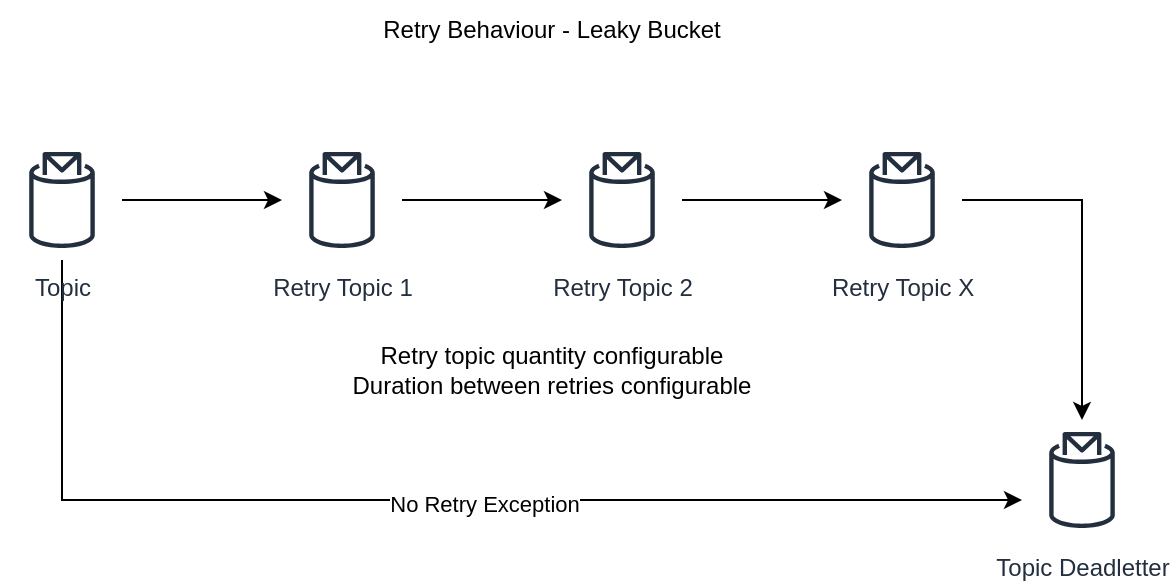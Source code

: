 <mxfile version="20.0.3" type="device"><diagram id="w5ycCyNKre0eTZLIZ40T" name="Page-1"><mxGraphModel dx="1718" dy="928" grid="1" gridSize="10" guides="1" tooltips="1" connect="1" arrows="1" fold="1" page="1" pageScale="1" pageWidth="827" pageHeight="1169" math="0" shadow="0"><root><mxCell id="0"/><mxCell id="1" parent="0"/><mxCell id="i029KBHg5zoxjqm4NXlR-5" value="" style="edgeStyle=orthogonalEdgeStyle;rounded=0;orthogonalLoop=1;jettySize=auto;html=1;" edge="1" parent="1" source="i029KBHg5zoxjqm4NXlR-1" target="i029KBHg5zoxjqm4NXlR-4"><mxGeometry relative="1" as="geometry"/></mxCell><mxCell id="i029KBHg5zoxjqm4NXlR-12" style="edgeStyle=orthogonalEdgeStyle;rounded=0;orthogonalLoop=1;jettySize=auto;html=1;" edge="1" parent="1" source="i029KBHg5zoxjqm4NXlR-1" target="i029KBHg5zoxjqm4NXlR-10"><mxGeometry relative="1" as="geometry"><mxPoint x="610" y="300" as="targetPoint"/><Array as="points"><mxPoint x="140" y="300"/></Array></mxGeometry></mxCell><mxCell id="i029KBHg5zoxjqm4NXlR-13" value="No Retry Exception" style="edgeLabel;html=1;align=center;verticalAlign=middle;resizable=0;points=[];" vertex="1" connectable="0" parent="i029KBHg5zoxjqm4NXlR-12"><mxGeometry x="-0.218" y="-2" relative="1" as="geometry"><mxPoint x="96" as="offset"/></mxGeometry></mxCell><mxCell id="i029KBHg5zoxjqm4NXlR-1" value="Topic" style="sketch=0;outlineConnect=0;fontColor=#232F3E;gradientColor=none;strokeColor=#232F3E;fillColor=#ffffff;dashed=0;verticalLabelPosition=bottom;verticalAlign=top;align=center;html=1;fontSize=12;fontStyle=0;aspect=fixed;shape=mxgraph.aws4.resourceIcon;resIcon=mxgraph.aws4.topic_2;" vertex="1" parent="1"><mxGeometry x="110" y="120" width="60" height="60" as="geometry"/></mxCell><mxCell id="i029KBHg5zoxjqm4NXlR-7" value="" style="edgeStyle=orthogonalEdgeStyle;rounded=0;orthogonalLoop=1;jettySize=auto;html=1;" edge="1" parent="1" source="i029KBHg5zoxjqm4NXlR-4" target="i029KBHg5zoxjqm4NXlR-6"><mxGeometry relative="1" as="geometry"/></mxCell><mxCell id="i029KBHg5zoxjqm4NXlR-4" value="Retry Topic 1" style="sketch=0;outlineConnect=0;fontColor=#232F3E;gradientColor=none;strokeColor=#232F3E;fillColor=#ffffff;dashed=0;verticalLabelPosition=bottom;verticalAlign=top;align=center;html=1;fontSize=12;fontStyle=0;aspect=fixed;shape=mxgraph.aws4.resourceIcon;resIcon=mxgraph.aws4.topic_2;" vertex="1" parent="1"><mxGeometry x="250" y="120" width="60" height="60" as="geometry"/></mxCell><mxCell id="i029KBHg5zoxjqm4NXlR-9" value="" style="edgeStyle=orthogonalEdgeStyle;rounded=0;orthogonalLoop=1;jettySize=auto;html=1;" edge="1" parent="1" source="i029KBHg5zoxjqm4NXlR-6" target="i029KBHg5zoxjqm4NXlR-8"><mxGeometry relative="1" as="geometry"/></mxCell><mxCell id="i029KBHg5zoxjqm4NXlR-6" value="Retry Topic 2" style="sketch=0;outlineConnect=0;fontColor=#232F3E;gradientColor=none;strokeColor=#232F3E;fillColor=#ffffff;dashed=0;verticalLabelPosition=bottom;verticalAlign=top;align=center;html=1;fontSize=12;fontStyle=0;aspect=fixed;shape=mxgraph.aws4.resourceIcon;resIcon=mxgraph.aws4.topic_2;" vertex="1" parent="1"><mxGeometry x="390" y="120" width="60" height="60" as="geometry"/></mxCell><mxCell id="i029KBHg5zoxjqm4NXlR-11" value="" style="edgeStyle=orthogonalEdgeStyle;rounded=0;orthogonalLoop=1;jettySize=auto;html=1;" edge="1" parent="1" source="i029KBHg5zoxjqm4NXlR-8" target="i029KBHg5zoxjqm4NXlR-10"><mxGeometry relative="1" as="geometry"/></mxCell><mxCell id="i029KBHg5zoxjqm4NXlR-8" value="Retry Topic X" style="sketch=0;outlineConnect=0;fontColor=#232F3E;gradientColor=none;strokeColor=#232F3E;fillColor=#ffffff;dashed=0;verticalLabelPosition=bottom;verticalAlign=top;align=center;html=1;fontSize=12;fontStyle=0;aspect=fixed;shape=mxgraph.aws4.resourceIcon;resIcon=mxgraph.aws4.topic_2;" vertex="1" parent="1"><mxGeometry x="530" y="120" width="60" height="60" as="geometry"/></mxCell><mxCell id="i029KBHg5zoxjqm4NXlR-10" value="Topic Deadletter" style="sketch=0;outlineConnect=0;fontColor=#232F3E;gradientColor=none;strokeColor=#232F3E;fillColor=#ffffff;dashed=0;verticalLabelPosition=bottom;verticalAlign=top;align=center;html=1;fontSize=12;fontStyle=0;aspect=fixed;shape=mxgraph.aws4.resourceIcon;resIcon=mxgraph.aws4.topic_2;" vertex="1" parent="1"><mxGeometry x="620" y="260" width="60" height="60" as="geometry"/></mxCell><mxCell id="i029KBHg5zoxjqm4NXlR-14" value="Retry topic quantity configurable&lt;br&gt;Duration between retries configurable" style="text;html=1;strokeColor=none;fillColor=none;align=center;verticalAlign=middle;whiteSpace=wrap;rounded=0;" vertex="1" parent="1"><mxGeometry x="260" y="220" width="250" height="30" as="geometry"/></mxCell><mxCell id="i029KBHg5zoxjqm4NXlR-15" value="Retry Behaviour - Leaky Bucket" style="text;html=1;strokeColor=none;fillColor=none;align=center;verticalAlign=middle;whiteSpace=wrap;rounded=0;" vertex="1" parent="1"><mxGeometry x="295" y="50" width="180" height="30" as="geometry"/></mxCell></root></mxGraphModel></diagram></mxfile>